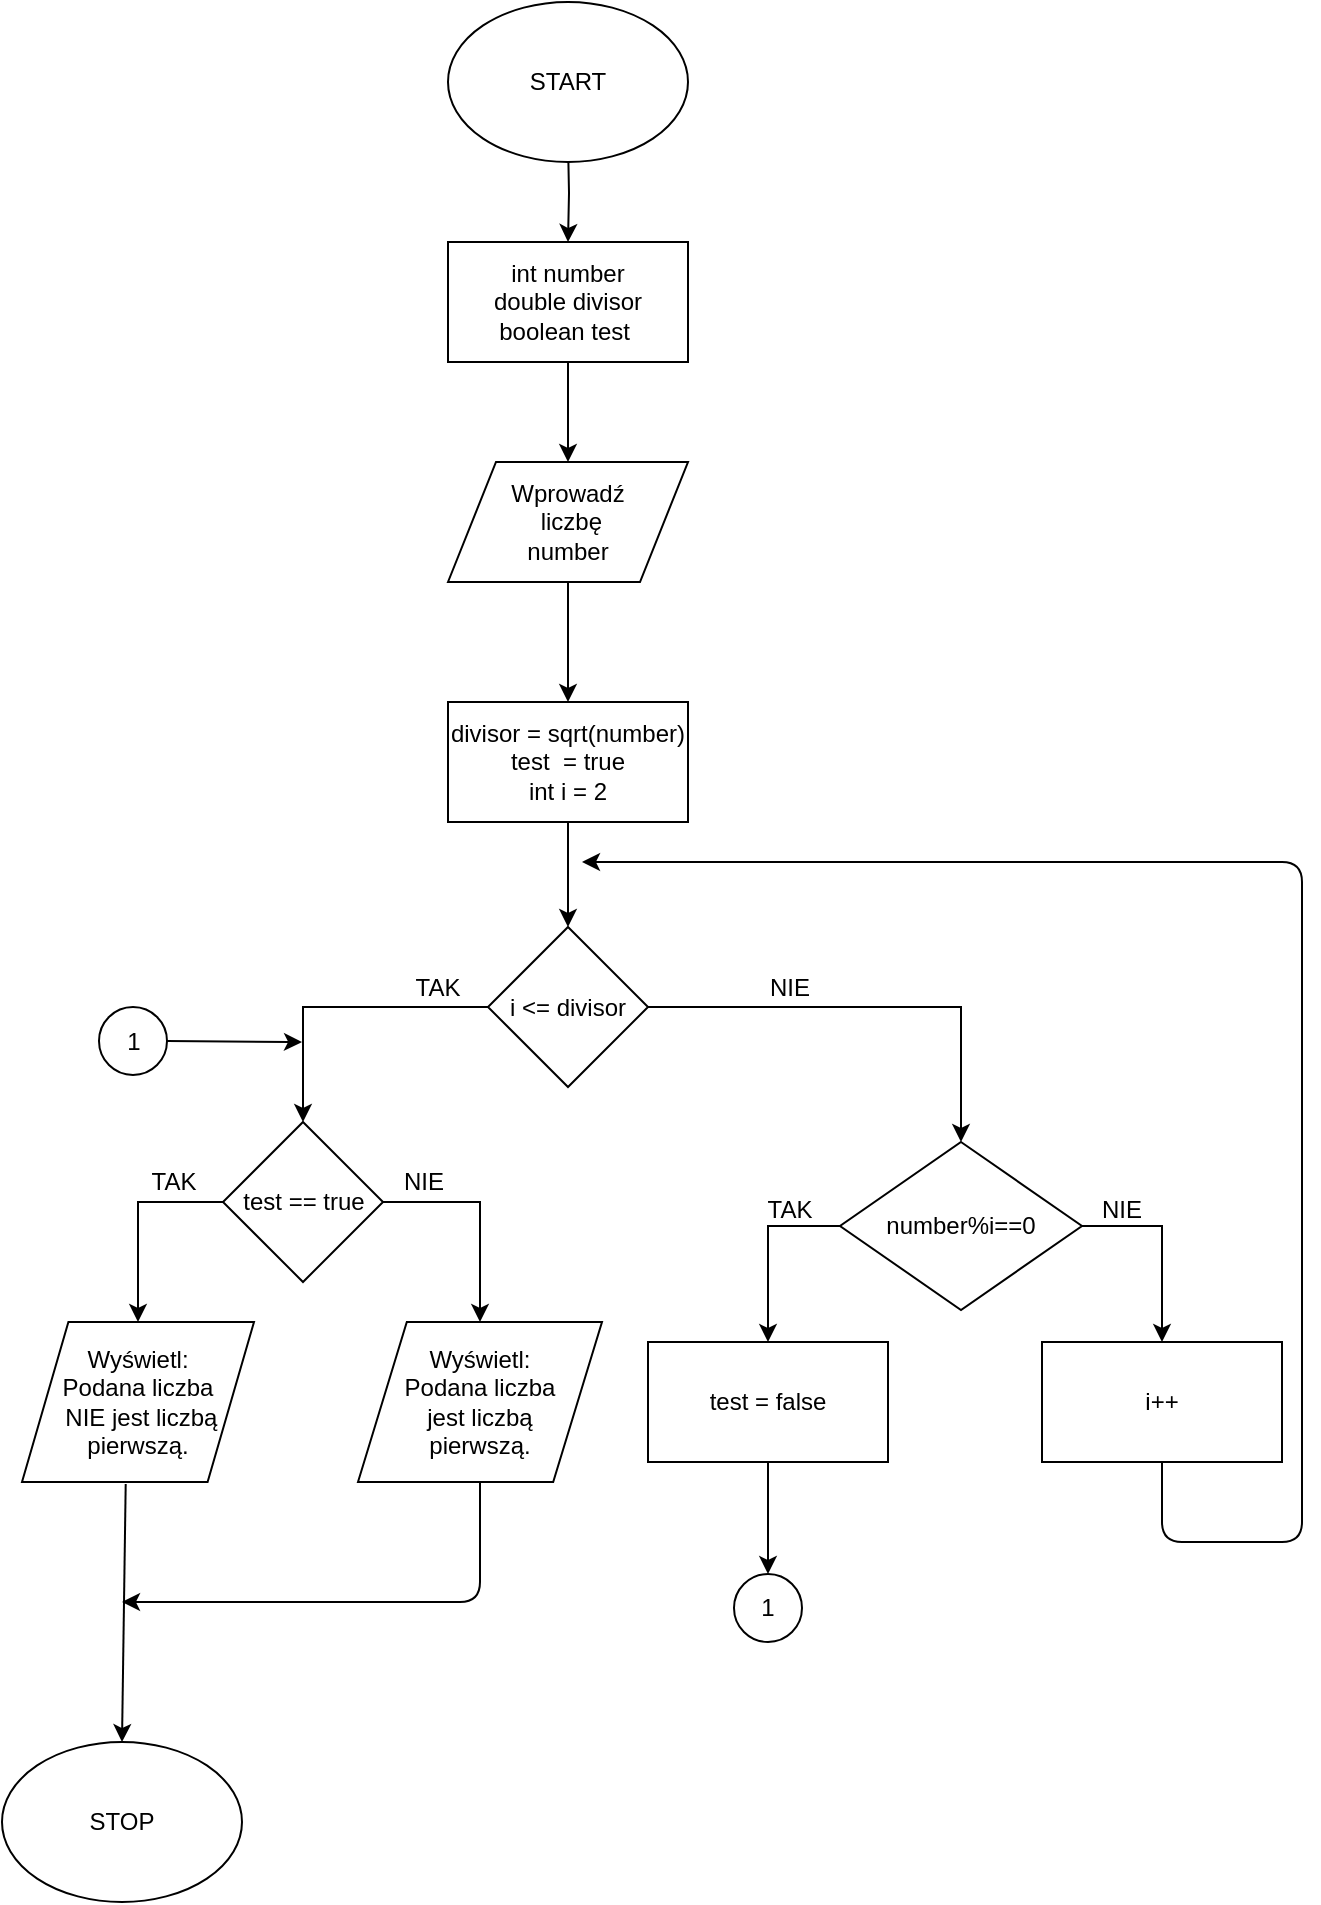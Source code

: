 <mxfile version="10.6.0" type="device"><diagram id="KDCqkIiEy77ZHgzt5O1D" name="Page-1"><mxGraphModel dx="1454" dy="700" grid="1" gridSize="10" guides="1" tooltips="1" connect="1" arrows="1" fold="1" page="1" pageScale="1" pageWidth="827" pageHeight="1169" math="0" shadow="0"><root><mxCell id="0"/><mxCell id="1" parent="0"/><mxCell id="7x9Rpk-tLHs7uveNREpH-3" value="" style="edgeStyle=orthogonalEdgeStyle;rounded=0;orthogonalLoop=1;jettySize=auto;html=1;" parent="1" target="7x9Rpk-tLHs7uveNREpH-2" edge="1"><mxGeometry relative="1" as="geometry"><mxPoint x="388" y="130" as="sourcePoint"/></mxGeometry></mxCell><mxCell id="7x9Rpk-tLHs7uveNREpH-5" value="" style="edgeStyle=orthogonalEdgeStyle;rounded=0;orthogonalLoop=1;jettySize=auto;html=1;" parent="1" source="7x9Rpk-tLHs7uveNREpH-2" target="7x9Rpk-tLHs7uveNREpH-4" edge="1"><mxGeometry relative="1" as="geometry"/></mxCell><mxCell id="7x9Rpk-tLHs7uveNREpH-2" value="int number&lt;br&gt;double divisor&lt;br&gt;boolean test&amp;nbsp;&lt;br&gt;" style="rounded=0;whiteSpace=wrap;html=1;" parent="1" vertex="1"><mxGeometry x="328" y="180" width="120" height="60" as="geometry"/></mxCell><mxCell id="7x9Rpk-tLHs7uveNREpH-17" value="" style="edgeStyle=orthogonalEdgeStyle;rounded=0;orthogonalLoop=1;jettySize=auto;html=1;entryX=0.5;entryY=0;entryDx=0;entryDy=0;" parent="1" source="7x9Rpk-tLHs7uveNREpH-4" target="ISiKiUPRvWeE8diKL0S4-1" edge="1"><mxGeometry relative="1" as="geometry"><mxPoint x="388" y="420" as="targetPoint"/></mxGeometry></mxCell><mxCell id="7x9Rpk-tLHs7uveNREpH-4" value="Wprowadź &lt;br&gt;&amp;nbsp;liczbę&lt;br&gt;number&lt;br&gt;" style="shape=parallelogram;perimeter=parallelogramPerimeter;whiteSpace=wrap;html=1;" parent="1" vertex="1"><mxGeometry x="328" y="290" width="120" height="60" as="geometry"/></mxCell><mxCell id="7x9Rpk-tLHs7uveNREpH-6" value="START" style="text;html=1;resizable=0;autosize=1;align=center;verticalAlign=middle;points=[];fillColor=none;strokeColor=none;rounded=0;" parent="1" vertex="1"><mxGeometry x="363" y="90" width="50" height="20" as="geometry"/></mxCell><mxCell id="7x9Rpk-tLHs7uveNREpH-26" style="edgeStyle=orthogonalEdgeStyle;rounded=0;orthogonalLoop=1;jettySize=auto;html=1;entryX=0;entryY=0.5;entryDx=0;entryDy=0;" parent="1" edge="1"><mxGeometry relative="1" as="geometry"><mxPoint x="635" y="770" as="sourcePoint"/></mxGeometry></mxCell><mxCell id="nxpyc3uoqlK_SKEllW0q-1" value="START" style="ellipse;whiteSpace=wrap;html=1;" parent="1" vertex="1"><mxGeometry x="328" y="60" width="120" height="80" as="geometry"/></mxCell><mxCell id="nxpyc3uoqlK_SKEllW0q-2" value="STOP" style="ellipse;whiteSpace=wrap;html=1;" parent="1" vertex="1"><mxGeometry x="105" y="930" width="120" height="80" as="geometry"/></mxCell><mxCell id="ISiKiUPRvWeE8diKL0S4-9" value="" style="edgeStyle=orthogonalEdgeStyle;rounded=0;orthogonalLoop=1;jettySize=auto;html=1;entryX=0.5;entryY=0;entryDx=0;entryDy=0;" parent="1" source="ISiKiUPRvWeE8diKL0S4-1" target="ISiKiUPRvWeE8diKL0S4-5" edge="1"><mxGeometry relative="1" as="geometry"><mxPoint x="388" y="550" as="targetPoint"/></mxGeometry></mxCell><mxCell id="ISiKiUPRvWeE8diKL0S4-1" value="divisor = sqrt(number)&lt;br&gt;test &amp;nbsp;= true&lt;br&gt;int i = 2&lt;br&gt;" style="rounded=0;whiteSpace=wrap;html=1;" parent="1" vertex="1"><mxGeometry x="328" y="410" width="120" height="60" as="geometry"/></mxCell><mxCell id="ISiKiUPRvWeE8diKL0S4-3" style="edgeStyle=orthogonalEdgeStyle;rounded=0;orthogonalLoop=1;jettySize=auto;html=1;exitX=1;exitY=0.5;exitDx=0;exitDy=0;entryX=0.5;entryY=0;entryDx=0;entryDy=0;" parent="1" source="ISiKiUPRvWeE8diKL0S4-5" target="ISiKiUPRvWeE8diKL0S4-26" edge="1"><mxGeometry relative="1" as="geometry"><mxPoint x="565" y="620" as="targetPoint"/></mxGeometry></mxCell><mxCell id="ISiKiUPRvWeE8diKL0S4-4" style="edgeStyle=orthogonalEdgeStyle;rounded=0;orthogonalLoop=1;jettySize=auto;html=1;exitX=0;exitY=0.5;exitDx=0;exitDy=0;entryX=0.5;entryY=0;entryDx=0;entryDy=0;" parent="1" source="ISiKiUPRvWeE8diKL0S4-5" target="ISiKiUPRvWeE8diKL0S4-13" edge="1"><mxGeometry relative="1" as="geometry"><mxPoint x="303" y="618" as="targetPoint"/></mxGeometry></mxCell><mxCell id="ISiKiUPRvWeE8diKL0S4-5" value="i &amp;lt;= divisor" style="rhombus;whiteSpace=wrap;html=1;" parent="1" vertex="1"><mxGeometry x="348" y="522.5" width="80" height="80" as="geometry"/></mxCell><mxCell id="ISiKiUPRvWeE8diKL0S4-7" value="NIE" style="text;html=1;strokeColor=none;fillColor=none;align=center;verticalAlign=middle;whiteSpace=wrap;rounded=0;" parent="1" vertex="1"><mxGeometry x="479" y="542.5" width="40" height="20" as="geometry"/></mxCell><mxCell id="ISiKiUPRvWeE8diKL0S4-10" value="TAK" style="text;html=1;strokeColor=none;fillColor=none;align=center;verticalAlign=middle;whiteSpace=wrap;rounded=0;" parent="1" vertex="1"><mxGeometry x="303" y="542.5" width="40" height="20" as="geometry"/></mxCell><mxCell id="ISiKiUPRvWeE8diKL0S4-11" style="edgeStyle=orthogonalEdgeStyle;rounded=0;orthogonalLoop=1;jettySize=auto;html=1;exitX=1;exitY=0.5;exitDx=0;exitDy=0;entryX=0.5;entryY=0;entryDx=0;entryDy=0;" parent="1" source="ISiKiUPRvWeE8diKL0S4-13" target="ISiKiUPRvWeE8diKL0S4-17" edge="1"><mxGeometry relative="1" as="geometry"><mxPoint x="341" y="715" as="targetPoint"/></mxGeometry></mxCell><mxCell id="ISiKiUPRvWeE8diKL0S4-12" style="edgeStyle=orthogonalEdgeStyle;rounded=0;orthogonalLoop=1;jettySize=auto;html=1;exitX=0;exitY=0.5;exitDx=0;exitDy=0;entryX=0.5;entryY=0;entryDx=0;entryDy=0;" parent="1" source="ISiKiUPRvWeE8diKL0S4-13" target="ISiKiUPRvWeE8diKL0S4-18" edge="1"><mxGeometry relative="1" as="geometry"><mxPoint x="170.5" y="715.5" as="targetPoint"/></mxGeometry></mxCell><mxCell id="ISiKiUPRvWeE8diKL0S4-13" value="test == true" style="rhombus;whiteSpace=wrap;html=1;" parent="1" vertex="1"><mxGeometry x="215.5" y="620" width="80" height="80" as="geometry"/></mxCell><mxCell id="ISiKiUPRvWeE8diKL0S4-15" value="NIE" style="text;html=1;strokeColor=none;fillColor=none;align=center;verticalAlign=middle;whiteSpace=wrap;rounded=0;" parent="1" vertex="1"><mxGeometry x="295.5" y="640" width="40" height="20" as="geometry"/></mxCell><mxCell id="ISiKiUPRvWeE8diKL0S4-16" value="TAK" style="text;html=1;strokeColor=none;fillColor=none;align=center;verticalAlign=middle;whiteSpace=wrap;rounded=0;" parent="1" vertex="1"><mxGeometry x="170.5" y="640" width="40" height="20" as="geometry"/></mxCell><mxCell id="ISiKiUPRvWeE8diKL0S4-17" value="Wyświetl:&lt;br&gt;Podana liczba &lt;br&gt;jest liczbą &lt;br&gt;pierwszą.&lt;br&gt;" style="shape=parallelogram;perimeter=parallelogramPerimeter;whiteSpace=wrap;html=1;" parent="1" vertex="1"><mxGeometry x="283" y="720" width="122" height="80" as="geometry"/></mxCell><mxCell id="ISiKiUPRvWeE8diKL0S4-18" value="Wyświetl:&lt;br&gt;Podana liczba&lt;br&gt;&amp;nbsp;NIE jest liczbą pierwszą.&lt;br&gt;" style="shape=parallelogram;perimeter=parallelogramPerimeter;whiteSpace=wrap;html=1;" parent="1" vertex="1"><mxGeometry x="115" y="720" width="116" height="80" as="geometry"/></mxCell><mxCell id="ISiKiUPRvWeE8diKL0S4-25" style="edgeStyle=orthogonalEdgeStyle;rounded=0;orthogonalLoop=1;jettySize=auto;html=1;exitX=0;exitY=0.5;exitDx=0;exitDy=0;entryX=0.5;entryY=0;entryDx=0;entryDy=0;" parent="1" source="ISiKiUPRvWeE8diKL0S4-26" target="ISiKiUPRvWeE8diKL0S4-33" edge="1"><mxGeometry relative="1" as="geometry"><mxPoint x="475" y="720" as="targetPoint"/></mxGeometry></mxCell><mxCell id="ISiKiUPRvWeE8diKL0S4-26" value="number%i==0&lt;br&gt;" style="rhombus;whiteSpace=wrap;html=1;" parent="1" vertex="1"><mxGeometry x="524" y="630" width="121" height="84" as="geometry"/></mxCell><mxCell id="ISiKiUPRvWeE8diKL0S4-27" value="NIE" style="text;html=1;strokeColor=none;fillColor=none;align=center;verticalAlign=middle;whiteSpace=wrap;rounded=0;" parent="1" vertex="1"><mxGeometry x="645" y="654" width="40" height="20" as="geometry"/></mxCell><mxCell id="ISiKiUPRvWeE8diKL0S4-28" value="TAK" style="text;html=1;strokeColor=none;fillColor=none;align=center;verticalAlign=middle;whiteSpace=wrap;rounded=0;" parent="1" vertex="1"><mxGeometry x="479" y="654" width="40" height="20" as="geometry"/></mxCell><mxCell id="ISiKiUPRvWeE8diKL0S4-32" value="" style="endArrow=classic;html=1;exitX=0.447;exitY=1.013;exitDx=0;exitDy=0;exitPerimeter=0;entryX=0.5;entryY=0;entryDx=0;entryDy=0;" parent="1" source="ISiKiUPRvWeE8diKL0S4-18" target="nxpyc3uoqlK_SKEllW0q-2" edge="1"><mxGeometry width="50" height="50" relative="1" as="geometry"><mxPoint x="215" y="940" as="sourcePoint"/><mxPoint x="265" y="890" as="targetPoint"/></mxGeometry></mxCell><mxCell id="ISiKiUPRvWeE8diKL0S4-33" value="test = false" style="rounded=0;whiteSpace=wrap;html=1;" parent="1" vertex="1"><mxGeometry x="428" y="730" width="120" height="60" as="geometry"/></mxCell><mxCell id="ISiKiUPRvWeE8diKL0S4-34" value="" style="endArrow=classic;html=1;exitX=0.5;exitY=1;exitDx=0;exitDy=0;" parent="1" source="ISiKiUPRvWeE8diKL0S4-17" edge="1"><mxGeometry width="50" height="50" relative="1" as="geometry"><mxPoint x="305" y="910" as="sourcePoint"/><mxPoint x="165" y="860" as="targetPoint"/><Array as="points"><mxPoint x="344" y="860"/></Array></mxGeometry></mxCell><mxCell id="ISiKiUPRvWeE8diKL0S4-35" value="" style="endArrow=classic;html=1;exitX=0.5;exitY=1;exitDx=0;exitDy=0;entryX=0.5;entryY=0;entryDx=0;entryDy=0;" parent="1" source="ISiKiUPRvWeE8diKL0S4-33" target="ISiKiUPRvWeE8diKL0S4-36" edge="1"><mxGeometry width="50" height="50" relative="1" as="geometry"><mxPoint x="525" y="1010" as="sourcePoint"/><mxPoint x="488" y="840" as="targetPoint"/></mxGeometry></mxCell><mxCell id="ISiKiUPRvWeE8diKL0S4-36" value="1" style="ellipse;whiteSpace=wrap;html=1;aspect=fixed;" parent="1" vertex="1"><mxGeometry x="471" y="846" width="34" height="34" as="geometry"/></mxCell><mxCell id="ISiKiUPRvWeE8diKL0S4-38" value="1" style="ellipse;whiteSpace=wrap;html=1;aspect=fixed;" parent="1" vertex="1"><mxGeometry x="153.5" y="562.5" width="34" height="34" as="geometry"/></mxCell><mxCell id="ISiKiUPRvWeE8diKL0S4-39" value="" style="endArrow=classic;html=1;exitX=1;exitY=0.5;exitDx=0;exitDy=0;" parent="1" source="ISiKiUPRvWeE8diKL0S4-38" edge="1"><mxGeometry width="50" height="50" relative="1" as="geometry"><mxPoint x="225" y="530" as="sourcePoint"/><mxPoint x="255" y="580" as="targetPoint"/></mxGeometry></mxCell><mxCell id="CU7GCdKilzialsUbMKn5-2" style="edgeStyle=orthogonalEdgeStyle;rounded=0;orthogonalLoop=1;jettySize=auto;html=1;exitX=1;exitY=0.5;exitDx=0;exitDy=0;entryX=0.5;entryY=0;entryDx=0;entryDy=0;" parent="1" source="ISiKiUPRvWeE8diKL0S4-26" target="CU7GCdKilzialsUbMKn5-3" edge="1"><mxGeometry relative="1" as="geometry"><mxPoint x="655" y="720" as="targetPoint"/><mxPoint x="687" y="680" as="sourcePoint"/></mxGeometry></mxCell><mxCell id="CU7GCdKilzialsUbMKn5-3" value="i++" style="rounded=0;whiteSpace=wrap;html=1;" parent="1" vertex="1"><mxGeometry x="625" y="730" width="120" height="60" as="geometry"/></mxCell><mxCell id="CU7GCdKilzialsUbMKn5-4" value="" style="endArrow=classic;html=1;exitX=0.5;exitY=1;exitDx=0;exitDy=0;" parent="1" source="CU7GCdKilzialsUbMKn5-3" edge="1"><mxGeometry width="50" height="50" relative="1" as="geometry"><mxPoint x="665" y="910" as="sourcePoint"/><mxPoint x="395" y="490" as="targetPoint"/><Array as="points"><mxPoint x="685" y="830"/><mxPoint x="755" y="830"/><mxPoint x="755" y="490"/></Array></mxGeometry></mxCell></root></mxGraphModel></diagram></mxfile>